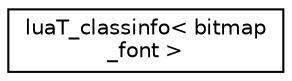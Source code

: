 digraph "Graphical Class Hierarchy"
{
 // LATEX_PDF_SIZE
  edge [fontname="Helvetica",fontsize="10",labelfontname="Helvetica",labelfontsize="10"];
  node [fontname="Helvetica",fontsize="10",shape=record];
  rankdir="LR";
  Node0 [label="luaT_classinfo\< bitmap\l_font \>",height=0.2,width=0.4,color="black", fillcolor="white", style="filled",URL="$structluaT__classinfo_3_01bitmap__font_01_4.html",tooltip=" "];
}
